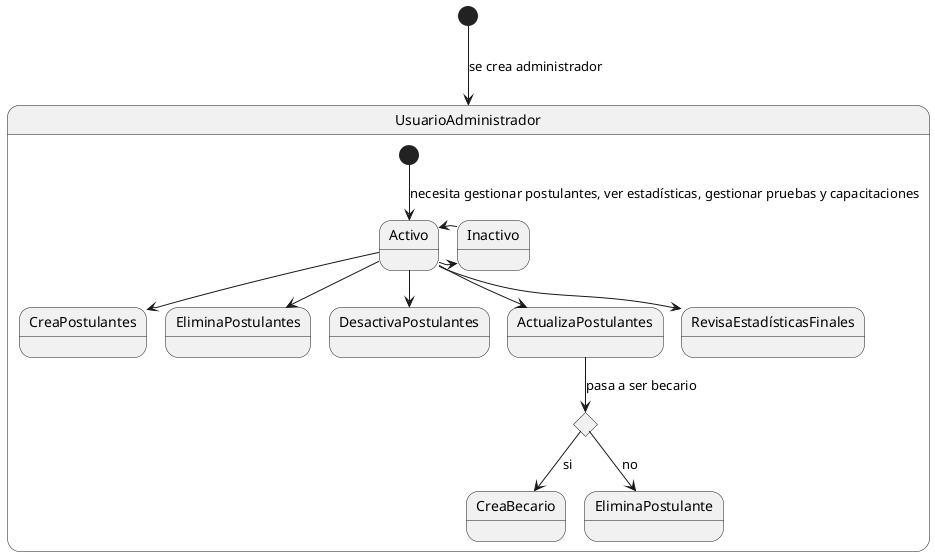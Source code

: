 @startuml Diagrama_de_Estados_Administrador
skinparam defaultTextAlignment center

[*] --> UsuarioAdministrador: se crea administrador

state UsuarioAdministrador{
  [*]-->Activo: necesita gestionar postulantes, ver estadísticas, gestionar pruebas y capacitaciones
  Activo-->CreaPostulantes
  Activo-->EliminaPostulantes
  Activo-->DesactivaPostulantes
  
  Activo-->ActualizaPostulantes
  state acción <<choice>> : cumple los requisitos
  ActualizaPostulantes-->acción : pasa a ser becario
  acción-->CreaBecario : si
  acción-->EliminaPostulante : no
  Activo-->RevisaEstadísticasFinales
  Activo -r-> Inactivo
  Inactivo -l-> Activo
}

@enduml